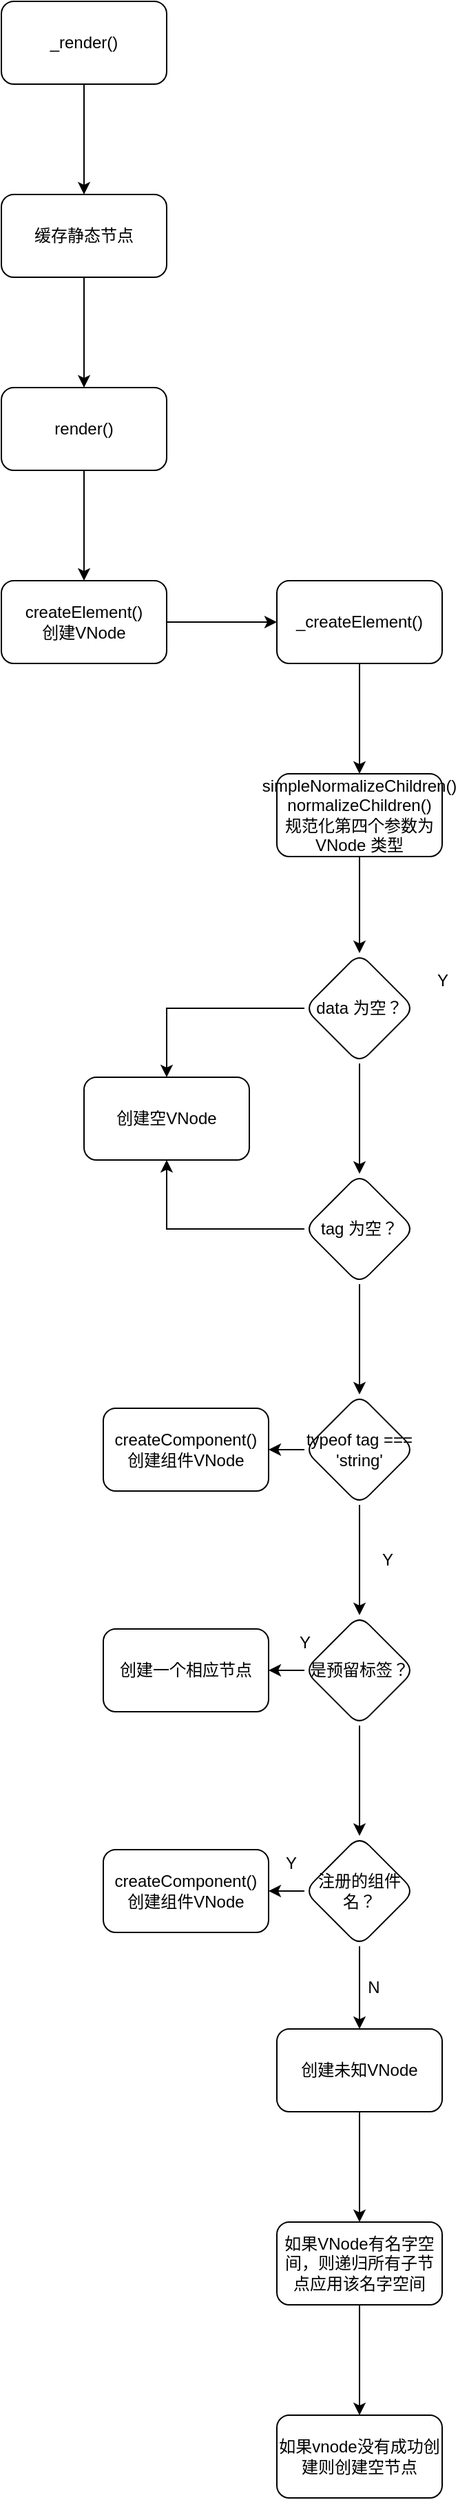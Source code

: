 <mxfile version="14.6.13" type="device"><diagram id="SitEaMV6sHjBliLpHZYL" name="第 1 页"><mxGraphModel dx="1088" dy="880" grid="1" gridSize="10" guides="1" tooltips="1" connect="1" arrows="1" fold="1" page="1" pageScale="1" pageWidth="827" pageHeight="1169" math="0" shadow="0"><root><mxCell id="0"/><mxCell id="1" parent="0"/><mxCell id="qSjFA5roivfU-iO5XY60-3" value="" style="edgeStyle=orthogonalEdgeStyle;rounded=0;orthogonalLoop=1;jettySize=auto;html=1;" edge="1" parent="1" source="qSjFA5roivfU-iO5XY60-1" target="qSjFA5roivfU-iO5XY60-2"><mxGeometry relative="1" as="geometry"/></mxCell><mxCell id="qSjFA5roivfU-iO5XY60-1" value="_render()" style="rounded=1;whiteSpace=wrap;html=1;" vertex="1" parent="1"><mxGeometry x="340" y="150" width="120" height="60" as="geometry"/></mxCell><mxCell id="qSjFA5roivfU-iO5XY60-5" value="" style="edgeStyle=orthogonalEdgeStyle;rounded=0;orthogonalLoop=1;jettySize=auto;html=1;" edge="1" parent="1" source="qSjFA5roivfU-iO5XY60-2" target="qSjFA5roivfU-iO5XY60-4"><mxGeometry relative="1" as="geometry"/></mxCell><mxCell id="qSjFA5roivfU-iO5XY60-2" value="缓存静态节点" style="whiteSpace=wrap;html=1;rounded=1;" vertex="1" parent="1"><mxGeometry x="340" y="290" width="120" height="60" as="geometry"/></mxCell><mxCell id="qSjFA5roivfU-iO5XY60-7" value="" style="edgeStyle=orthogonalEdgeStyle;rounded=0;orthogonalLoop=1;jettySize=auto;html=1;" edge="1" parent="1" source="qSjFA5roivfU-iO5XY60-4" target="qSjFA5roivfU-iO5XY60-6"><mxGeometry relative="1" as="geometry"/></mxCell><mxCell id="qSjFA5roivfU-iO5XY60-4" value="render()" style="whiteSpace=wrap;html=1;rounded=1;" vertex="1" parent="1"><mxGeometry x="340" y="430" width="120" height="60" as="geometry"/></mxCell><mxCell id="qSjFA5roivfU-iO5XY60-9" value="" style="edgeStyle=orthogonalEdgeStyle;rounded=0;orthogonalLoop=1;jettySize=auto;html=1;" edge="1" parent="1" source="qSjFA5roivfU-iO5XY60-6" target="qSjFA5roivfU-iO5XY60-8"><mxGeometry relative="1" as="geometry"/></mxCell><mxCell id="qSjFA5roivfU-iO5XY60-6" value="createElement()&lt;br&gt;创建VNode" style="whiteSpace=wrap;html=1;rounded=1;" vertex="1" parent="1"><mxGeometry x="340" y="570" width="120" height="60" as="geometry"/></mxCell><mxCell id="qSjFA5roivfU-iO5XY60-11" value="" style="edgeStyle=orthogonalEdgeStyle;rounded=0;orthogonalLoop=1;jettySize=auto;html=1;" edge="1" parent="1" source="qSjFA5roivfU-iO5XY60-8" target="qSjFA5roivfU-iO5XY60-10"><mxGeometry relative="1" as="geometry"/></mxCell><mxCell id="qSjFA5roivfU-iO5XY60-8" value="_createElement()" style="whiteSpace=wrap;html=1;rounded=1;" vertex="1" parent="1"><mxGeometry x="540" y="570" width="120" height="60" as="geometry"/></mxCell><mxCell id="qSjFA5roivfU-iO5XY60-13" value="" style="edgeStyle=orthogonalEdgeStyle;rounded=0;orthogonalLoop=1;jettySize=auto;html=1;" edge="1" parent="1" source="qSjFA5roivfU-iO5XY60-10" target="qSjFA5roivfU-iO5XY60-12"><mxGeometry relative="1" as="geometry"/></mxCell><mxCell id="qSjFA5roivfU-iO5XY60-10" value="simpleNormalizeChildren()&lt;br&gt;normalizeChildren()&lt;br&gt;规范化第四个参数为VNode 类型" style="whiteSpace=wrap;html=1;rounded=1;" vertex="1" parent="1"><mxGeometry x="540" y="710" width="120" height="60" as="geometry"/></mxCell><mxCell id="qSjFA5roivfU-iO5XY60-15" value="" style="edgeStyle=orthogonalEdgeStyle;rounded=0;orthogonalLoop=1;jettySize=auto;html=1;entryX=0.5;entryY=0;entryDx=0;entryDy=0;" edge="1" parent="1" source="qSjFA5roivfU-iO5XY60-12" target="qSjFA5roivfU-iO5XY60-14"><mxGeometry relative="1" as="geometry"><mxPoint x="474" y="950" as="targetPoint"/><Array as="points"><mxPoint x="460" y="880"/></Array></mxGeometry></mxCell><mxCell id="qSjFA5roivfU-iO5XY60-18" value="" style="edgeStyle=orthogonalEdgeStyle;rounded=0;orthogonalLoop=1;jettySize=auto;html=1;" edge="1" parent="1" source="qSjFA5roivfU-iO5XY60-12" target="qSjFA5roivfU-iO5XY60-17"><mxGeometry relative="1" as="geometry"/></mxCell><mxCell id="qSjFA5roivfU-iO5XY60-12" value="data 为空？" style="rhombus;whiteSpace=wrap;html=1;rounded=1;" vertex="1" parent="1"><mxGeometry x="560" y="840" width="80" height="80" as="geometry"/></mxCell><mxCell id="qSjFA5roivfU-iO5XY60-14" value="创建空VNode" style="whiteSpace=wrap;html=1;rounded=1;" vertex="1" parent="1"><mxGeometry x="400" y="930" width="120" height="60" as="geometry"/></mxCell><mxCell id="qSjFA5roivfU-iO5XY60-16" value="Y" style="text;html=1;align=center;verticalAlign=middle;resizable=0;points=[];autosize=1;strokeColor=none;" vertex="1" parent="1"><mxGeometry x="650" y="850" width="20" height="20" as="geometry"/></mxCell><mxCell id="qSjFA5roivfU-iO5XY60-19" style="edgeStyle=orthogonalEdgeStyle;rounded=0;orthogonalLoop=1;jettySize=auto;html=1;entryX=0.5;entryY=1;entryDx=0;entryDy=0;" edge="1" parent="1" source="qSjFA5roivfU-iO5XY60-17" target="qSjFA5roivfU-iO5XY60-14"><mxGeometry relative="1" as="geometry"/></mxCell><mxCell id="qSjFA5roivfU-iO5XY60-22" value="" style="edgeStyle=orthogonalEdgeStyle;rounded=0;orthogonalLoop=1;jettySize=auto;html=1;" edge="1" parent="1" source="qSjFA5roivfU-iO5XY60-17" target="qSjFA5roivfU-iO5XY60-21"><mxGeometry relative="1" as="geometry"/></mxCell><mxCell id="qSjFA5roivfU-iO5XY60-17" value="tag 为空？" style="rhombus;whiteSpace=wrap;html=1;rounded=1;" vertex="1" parent="1"><mxGeometry x="560" y="1000" width="80" height="80" as="geometry"/></mxCell><mxCell id="qSjFA5roivfU-iO5XY60-26" value="" style="edgeStyle=orthogonalEdgeStyle;rounded=0;orthogonalLoop=1;jettySize=auto;html=1;" edge="1" parent="1" source="qSjFA5roivfU-iO5XY60-21" target="qSjFA5roivfU-iO5XY60-25"><mxGeometry relative="1" as="geometry"/></mxCell><mxCell id="qSjFA5roivfU-iO5XY60-40" value="" style="edgeStyle=orthogonalEdgeStyle;rounded=0;orthogonalLoop=1;jettySize=auto;html=1;" edge="1" parent="1" source="qSjFA5roivfU-iO5XY60-21" target="qSjFA5roivfU-iO5XY60-39"><mxGeometry relative="1" as="geometry"/></mxCell><mxCell id="qSjFA5roivfU-iO5XY60-21" value="typeof tag === 'string'" style="rhombus;whiteSpace=wrap;html=1;rounded=1;" vertex="1" parent="1"><mxGeometry x="560" y="1160" width="80" height="80" as="geometry"/></mxCell><mxCell id="qSjFA5roivfU-iO5XY60-28" value="" style="edgeStyle=orthogonalEdgeStyle;rounded=0;orthogonalLoop=1;jettySize=auto;html=1;" edge="1" parent="1" source="qSjFA5roivfU-iO5XY60-25" target="qSjFA5roivfU-iO5XY60-27"><mxGeometry relative="1" as="geometry"/></mxCell><mxCell id="qSjFA5roivfU-iO5XY60-31" value="" style="edgeStyle=orthogonalEdgeStyle;rounded=0;orthogonalLoop=1;jettySize=auto;html=1;" edge="1" parent="1" source="qSjFA5roivfU-iO5XY60-25" target="qSjFA5roivfU-iO5XY60-30"><mxGeometry relative="1" as="geometry"/></mxCell><mxCell id="qSjFA5roivfU-iO5XY60-25" value="是预留标签？" style="rhombus;whiteSpace=wrap;html=1;rounded=1;" vertex="1" parent="1"><mxGeometry x="560" y="1320" width="80" height="80" as="geometry"/></mxCell><mxCell id="qSjFA5roivfU-iO5XY60-27" value="创建一个相应节点" style="whiteSpace=wrap;html=1;rounded=1;" vertex="1" parent="1"><mxGeometry x="414" y="1330" width="120" height="60" as="geometry"/></mxCell><mxCell id="qSjFA5roivfU-iO5XY60-29" value="Y" style="text;html=1;align=center;verticalAlign=middle;resizable=0;points=[];autosize=1;strokeColor=none;" vertex="1" parent="1"><mxGeometry x="550" y="1330" width="20" height="20" as="geometry"/></mxCell><mxCell id="qSjFA5roivfU-iO5XY60-33" value="" style="edgeStyle=orthogonalEdgeStyle;rounded=0;orthogonalLoop=1;jettySize=auto;html=1;" edge="1" parent="1" source="qSjFA5roivfU-iO5XY60-30" target="qSjFA5roivfU-iO5XY60-32"><mxGeometry relative="1" as="geometry"/></mxCell><mxCell id="qSjFA5roivfU-iO5XY60-36" value="" style="edgeStyle=orthogonalEdgeStyle;rounded=0;orthogonalLoop=1;jettySize=auto;html=1;" edge="1" parent="1" source="qSjFA5roivfU-iO5XY60-30" target="qSjFA5roivfU-iO5XY60-35"><mxGeometry relative="1" as="geometry"/></mxCell><mxCell id="qSjFA5roivfU-iO5XY60-30" value="注册的组件名？" style="rhombus;whiteSpace=wrap;html=1;rounded=1;" vertex="1" parent="1"><mxGeometry x="560" y="1480" width="80" height="80" as="geometry"/></mxCell><mxCell id="qSjFA5roivfU-iO5XY60-32" value="createComponent()&lt;br&gt;创建组件VNode" style="whiteSpace=wrap;html=1;rounded=1;" vertex="1" parent="1"><mxGeometry x="414" y="1490" width="120" height="60" as="geometry"/></mxCell><mxCell id="qSjFA5roivfU-iO5XY60-34" value="Y" style="text;html=1;align=center;verticalAlign=middle;resizable=0;points=[];autosize=1;strokeColor=none;" vertex="1" parent="1"><mxGeometry x="540" y="1490" width="20" height="20" as="geometry"/></mxCell><mxCell id="qSjFA5roivfU-iO5XY60-42" value="" style="edgeStyle=orthogonalEdgeStyle;rounded=0;orthogonalLoop=1;jettySize=auto;html=1;" edge="1" parent="1" source="qSjFA5roivfU-iO5XY60-35" target="qSjFA5roivfU-iO5XY60-41"><mxGeometry relative="1" as="geometry"/></mxCell><mxCell id="qSjFA5roivfU-iO5XY60-35" value="创建未知VNode" style="whiteSpace=wrap;html=1;rounded=1;" vertex="1" parent="1"><mxGeometry x="540" y="1620" width="120" height="60" as="geometry"/></mxCell><mxCell id="qSjFA5roivfU-iO5XY60-37" value="N" style="text;html=1;align=center;verticalAlign=middle;resizable=0;points=[];autosize=1;strokeColor=none;" vertex="1" parent="1"><mxGeometry x="600" y="1580" width="20" height="20" as="geometry"/></mxCell><mxCell id="qSjFA5roivfU-iO5XY60-38" value="Y" style="text;html=1;align=center;verticalAlign=middle;resizable=0;points=[];autosize=1;strokeColor=none;" vertex="1" parent="1"><mxGeometry x="610" y="1270" width="20" height="20" as="geometry"/></mxCell><mxCell id="qSjFA5roivfU-iO5XY60-39" value="&lt;span&gt;createComponent()&lt;/span&gt;&lt;br&gt;&lt;span&gt;创建组件VNode&lt;/span&gt;" style="whiteSpace=wrap;html=1;rounded=1;" vertex="1" parent="1"><mxGeometry x="414" y="1170" width="120" height="60" as="geometry"/></mxCell><mxCell id="qSjFA5roivfU-iO5XY60-44" value="" style="edgeStyle=orthogonalEdgeStyle;rounded=0;orthogonalLoop=1;jettySize=auto;html=1;" edge="1" parent="1" source="qSjFA5roivfU-iO5XY60-41" target="qSjFA5roivfU-iO5XY60-43"><mxGeometry relative="1" as="geometry"/></mxCell><mxCell id="qSjFA5roivfU-iO5XY60-41" value="如果VNode有名字空间，则递归所有子节点应用该名字空间" style="whiteSpace=wrap;html=1;rounded=1;" vertex="1" parent="1"><mxGeometry x="540" y="1760" width="120" height="60" as="geometry"/></mxCell><mxCell id="qSjFA5roivfU-iO5XY60-43" value="如果vnode没有成功创建则创建空节点" style="whiteSpace=wrap;html=1;rounded=1;" vertex="1" parent="1"><mxGeometry x="540" y="1900" width="120" height="60" as="geometry"/></mxCell></root></mxGraphModel></diagram></mxfile>